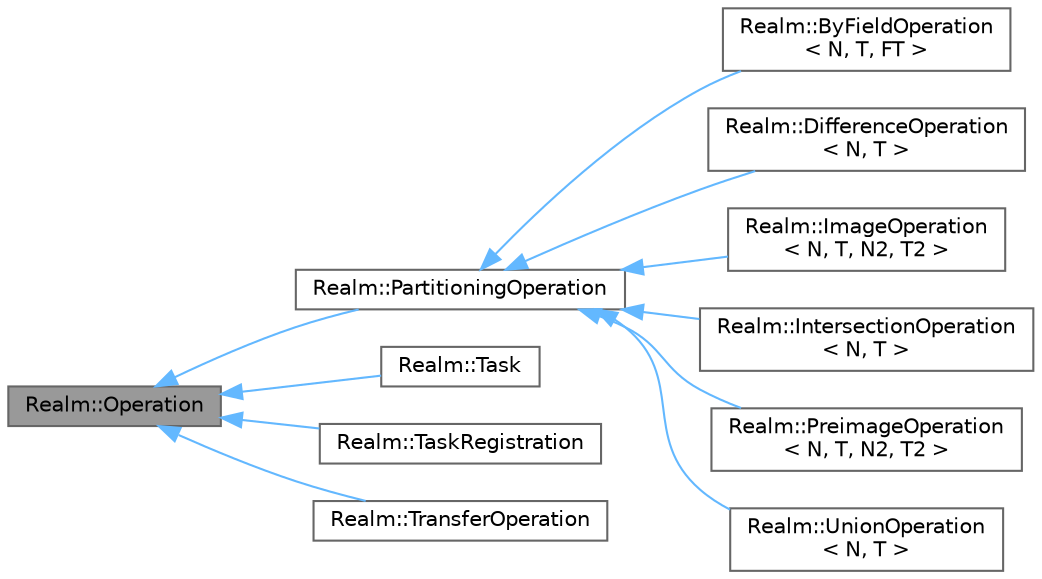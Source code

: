 digraph "Realm::Operation"
{
 // LATEX_PDF_SIZE
  bgcolor="transparent";
  edge [fontname=Helvetica,fontsize=10,labelfontname=Helvetica,labelfontsize=10];
  node [fontname=Helvetica,fontsize=10,shape=box,height=0.2,width=0.4];
  rankdir="LR";
  Node1 [id="Node000001",label="Realm::Operation",height=0.2,width=0.4,color="gray40", fillcolor="grey60", style="filled", fontcolor="black",tooltip=" "];
  Node1 -> Node2 [id="edge1_Node000001_Node000002",dir="back",color="steelblue1",style="solid",tooltip=" "];
  Node2 [id="Node000002",label="Realm::PartitioningOperation",height=0.2,width=0.4,color="gray40", fillcolor="white", style="filled",URL="$classRealm_1_1PartitioningOperation.html",tooltip=" "];
  Node2 -> Node3 [id="edge2_Node000002_Node000003",dir="back",color="steelblue1",style="solid",tooltip=" "];
  Node3 [id="Node000003",label="Realm::ByFieldOperation\l\< N, T, FT \>",height=0.2,width=0.4,color="gray40", fillcolor="white", style="filled",URL="$classRealm_1_1ByFieldOperation.html",tooltip=" "];
  Node2 -> Node4 [id="edge3_Node000002_Node000004",dir="back",color="steelblue1",style="solid",tooltip=" "];
  Node4 [id="Node000004",label="Realm::DifferenceOperation\l\< N, T \>",height=0.2,width=0.4,color="gray40", fillcolor="white", style="filled",URL="$classRealm_1_1DifferenceOperation.html",tooltip=" "];
  Node2 -> Node5 [id="edge4_Node000002_Node000005",dir="back",color="steelblue1",style="solid",tooltip=" "];
  Node5 [id="Node000005",label="Realm::ImageOperation\l\< N, T, N2, T2 \>",height=0.2,width=0.4,color="gray40", fillcolor="white", style="filled",URL="$classRealm_1_1ImageOperation.html",tooltip=" "];
  Node2 -> Node6 [id="edge5_Node000002_Node000006",dir="back",color="steelblue1",style="solid",tooltip=" "];
  Node6 [id="Node000006",label="Realm::IntersectionOperation\l\< N, T \>",height=0.2,width=0.4,color="gray40", fillcolor="white", style="filled",URL="$classRealm_1_1IntersectionOperation.html",tooltip=" "];
  Node2 -> Node7 [id="edge6_Node000002_Node000007",dir="back",color="steelblue1",style="solid",tooltip=" "];
  Node7 [id="Node000007",label="Realm::PreimageOperation\l\< N, T, N2, T2 \>",height=0.2,width=0.4,color="gray40", fillcolor="white", style="filled",URL="$classRealm_1_1PreimageOperation.html",tooltip=" "];
  Node2 -> Node8 [id="edge7_Node000002_Node000008",dir="back",color="steelblue1",style="solid",tooltip=" "];
  Node8 [id="Node000008",label="Realm::UnionOperation\l\< N, T \>",height=0.2,width=0.4,color="gray40", fillcolor="white", style="filled",URL="$classRealm_1_1UnionOperation.html",tooltip=" "];
  Node1 -> Node9 [id="edge8_Node000001_Node000009",dir="back",color="steelblue1",style="solid",tooltip=" "];
  Node9 [id="Node000009",label="Realm::Task",height=0.2,width=0.4,color="gray40", fillcolor="white", style="filled",URL="$classRealm_1_1Task.html",tooltip=" "];
  Node1 -> Node10 [id="edge9_Node000001_Node000010",dir="back",color="steelblue1",style="solid",tooltip=" "];
  Node10 [id="Node000010",label="Realm::TaskRegistration",height=0.2,width=0.4,color="gray40", fillcolor="white", style="filled",URL="$classRealm_1_1TaskRegistration.html",tooltip=" "];
  Node1 -> Node11 [id="edge10_Node000001_Node000011",dir="back",color="steelblue1",style="solid",tooltip=" "];
  Node11 [id="Node000011",label="Realm::TransferOperation",height=0.2,width=0.4,color="gray40", fillcolor="white", style="filled",URL="$classRealm_1_1TransferOperation.html",tooltip=" "];
}
